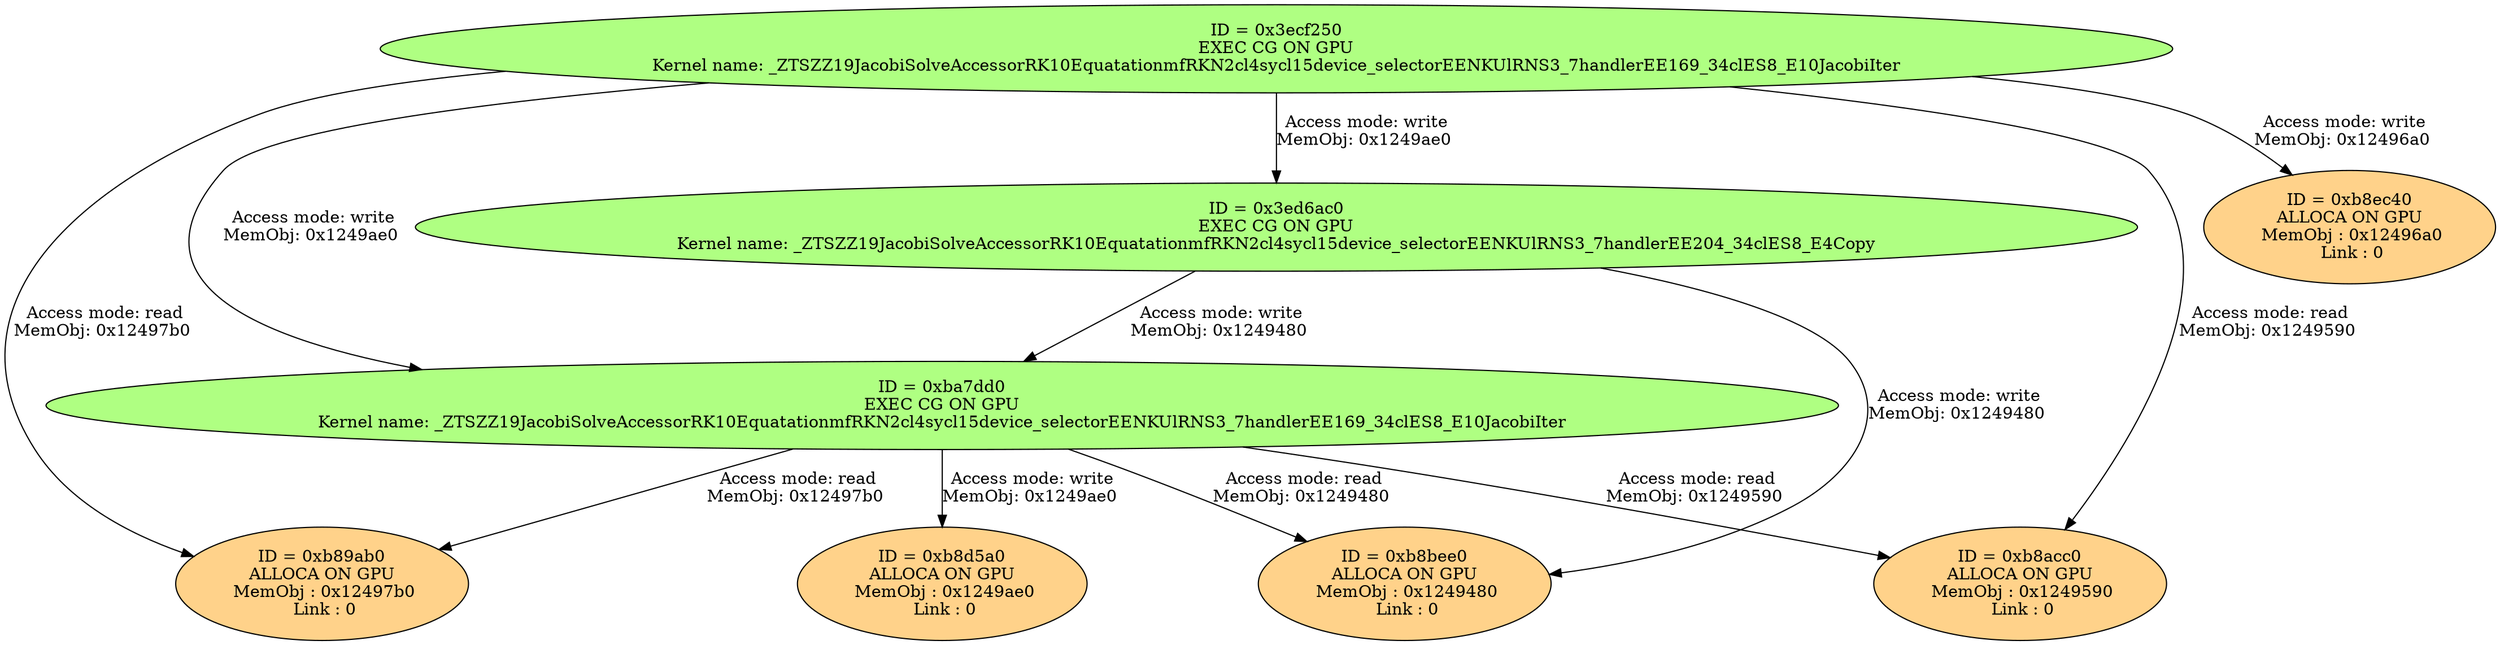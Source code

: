 strict digraph {
"0x3ecf250" [style=filled, fillcolor="#AFFF82", label="ID = 0x3ecf250\nEXEC CG ON GPU\nKernel name: _ZTSZZ19JacobiSolveAccessorRK10EquatationmfRKN2cl4sycl15device_selectorEENKUlRNS3_7handlerEE169_34clES8_E10JacobiIter\n"];
  "0x3ecf250" -> "0xb89ab0" [ label = "Access mode: read\nMemObj: 0x12497b0 " ]
  "0x3ecf250" -> "0xb8acc0" [ label = "Access mode: read\nMemObj: 0x1249590 " ]
  "0x3ecf250" -> "0x3ed6ac0" [ label = "Access mode: read\nMemObj: 0x1249480 " ]
  "0x3ecf250" -> "0xba7dd0" [ label = "Access mode: write\nMemObj: 0x1249ae0 " ]
  "0x3ecf250" -> "0x3ed6ac0" [ label = "Access mode: write\nMemObj: 0x1249ae0 " ]
  "0x3ecf250" -> "0xb8ec40" [ label = "Access mode: write\nMemObj: 0x12496a0 " ]
"0x3ed6ac0" [style=filled, fillcolor="#AFFF82", label="ID = 0x3ed6ac0\nEXEC CG ON GPU\nKernel name: _ZTSZZ19JacobiSolveAccessorRK10EquatationmfRKN2cl4sycl15device_selectorEENKUlRNS3_7handlerEE204_34clES8_E4Copy\n"];
  "0x3ed6ac0" -> "0xba7dd0" [ label = "Access mode: read\nMemObj: 0x1249ae0 " ]
  "0x3ed6ac0" -> "0xb8bee0" [ label = "Access mode: write\nMemObj: 0x1249480 " ]
  "0x3ed6ac0" -> "0xba7dd0" [ label = "Access mode: write\nMemObj: 0x1249480 " ]
"0xba7dd0" [style=filled, fillcolor="#AFFF82", label="ID = 0xba7dd0\nEXEC CG ON GPU\nKernel name: _ZTSZZ19JacobiSolveAccessorRK10EquatationmfRKN2cl4sycl15device_selectorEENKUlRNS3_7handlerEE169_34clES8_E10JacobiIter\n"];
  "0xba7dd0" -> "0xb89ab0" [ label = "Access mode: read\nMemObj: 0x12497b0 " ]
  "0xba7dd0" -> "0xb8acc0" [ label = "Access mode: read\nMemObj: 0x1249590 " ]
  "0xba7dd0" -> "0xb8bee0" [ label = "Access mode: read\nMemObj: 0x1249480 " ]
  "0xba7dd0" -> "0xb8d5a0" [ label = "Access mode: write\nMemObj: 0x1249ae0 " ]
"0xb89ab0" [style=filled, fillcolor="#FFD28A", label="ID = 0xb89ab0\nALLOCA ON GPU\n MemObj : 0x12497b0\n Link : 0\n"];
"0xb8acc0" [style=filled, fillcolor="#FFD28A", label="ID = 0xb8acc0\nALLOCA ON GPU\n MemObj : 0x1249590\n Link : 0\n"];
"0xb8bee0" [style=filled, fillcolor="#FFD28A", label="ID = 0xb8bee0\nALLOCA ON GPU\n MemObj : 0x1249480\n Link : 0\n"];
"0xb8d5a0" [style=filled, fillcolor="#FFD28A", label="ID = 0xb8d5a0\nALLOCA ON GPU\n MemObj : 0x1249ae0\n Link : 0\n"];
"0xb8ec40" [style=filled, fillcolor="#FFD28A", label="ID = 0xb8ec40\nALLOCA ON GPU\n MemObj : 0x12496a0\n Link : 0\n"];
}
